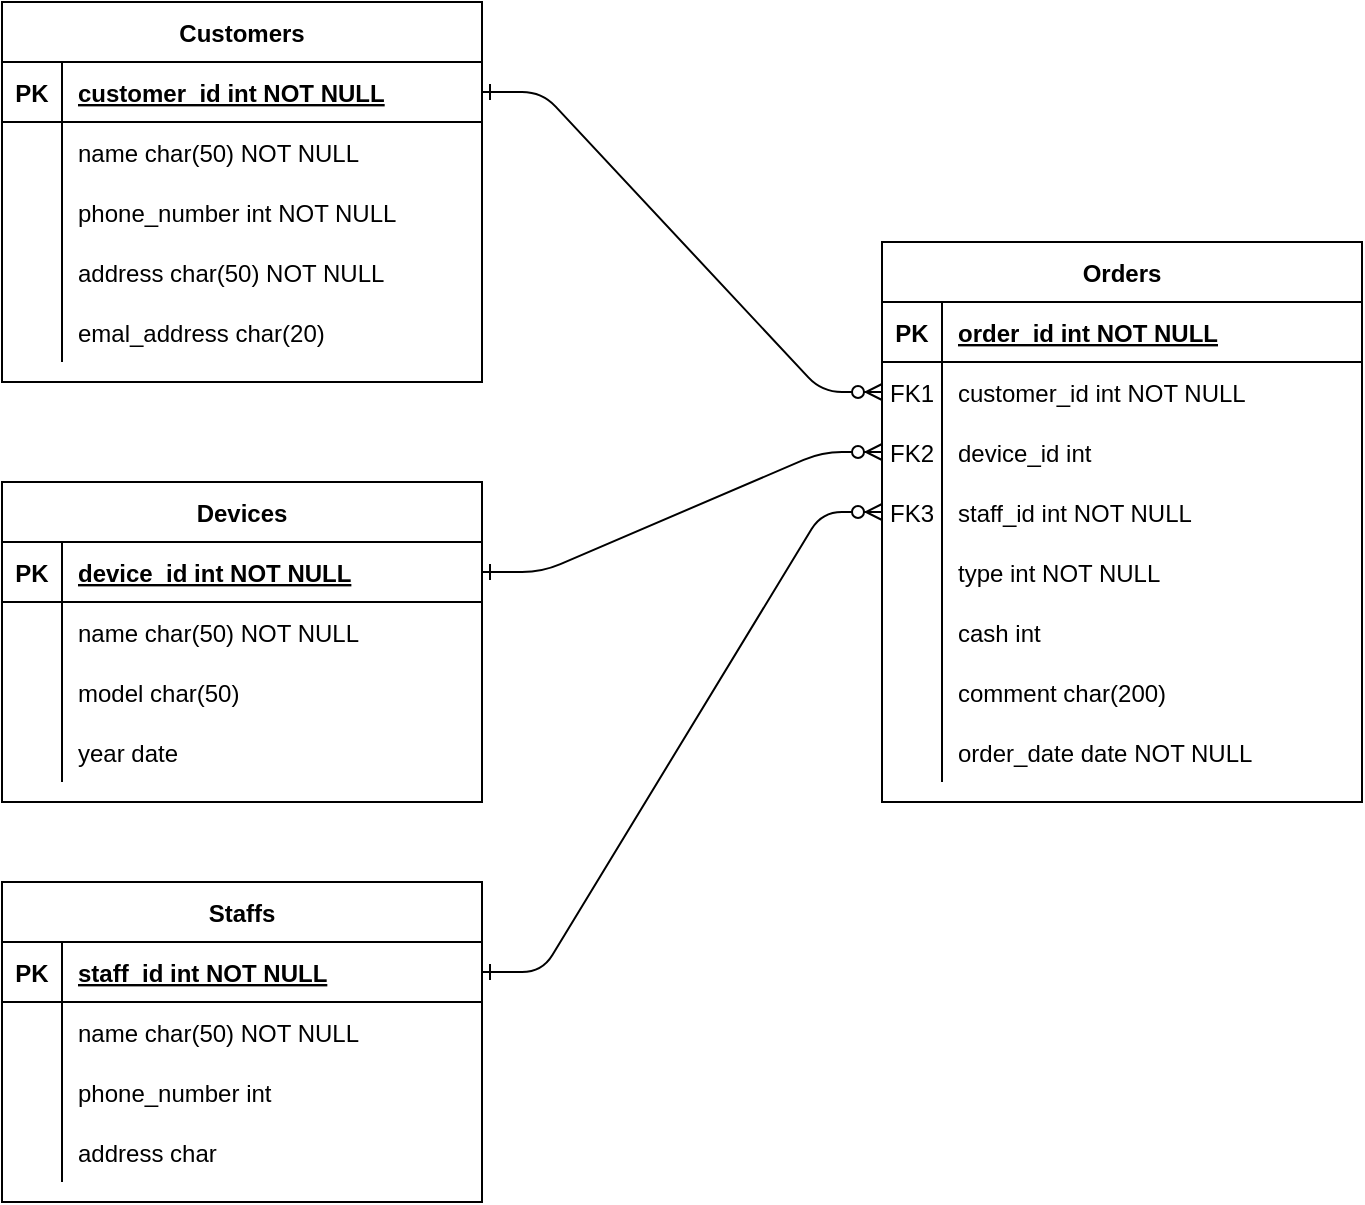 <mxfile version="14.4.3" type="device"><diagram id="R2lEEEUBdFMjLlhIrx00" name="Page-1"><mxGraphModel dx="1086" dy="806" grid="1" gridSize="10" guides="1" tooltips="1" connect="1" arrows="1" fold="1" page="1" pageScale="1" pageWidth="850" pageHeight="1100" math="0" shadow="0" extFonts="Permanent Marker^https://fonts.googleapis.com/css?family=Permanent+Marker"><root><mxCell id="0"/><mxCell id="1" parent="0"/><mxCell id="C-vyLk0tnHw3VtMMgP7b-1" value="" style="edgeStyle=entityRelationEdgeStyle;endArrow=ERzeroToMany;startArrow=ERone;endFill=1;startFill=0;" parent="1" source="C-vyLk0tnHw3VtMMgP7b-24" target="C-vyLk0tnHw3VtMMgP7b-6" edge="1"><mxGeometry width="100" height="100" relative="1" as="geometry"><mxPoint x="260" y="640" as="sourcePoint"/><mxPoint x="360" y="540" as="targetPoint"/></mxGeometry></mxCell><mxCell id="C-vyLk0tnHw3VtMMgP7b-2" value="Orders" style="shape=table;startSize=30;container=1;collapsible=1;childLayout=tableLayout;fixedRows=1;rowLines=0;fontStyle=1;align=center;resizeLast=1;" parent="1" vertex="1"><mxGeometry x="480" y="160" width="240" height="280" as="geometry"/></mxCell><mxCell id="C-vyLk0tnHw3VtMMgP7b-3" value="" style="shape=partialRectangle;collapsible=0;dropTarget=0;pointerEvents=0;fillColor=none;points=[[0,0.5],[1,0.5]];portConstraint=eastwest;top=0;left=0;right=0;bottom=1;" parent="C-vyLk0tnHw3VtMMgP7b-2" vertex="1"><mxGeometry y="30" width="240" height="30" as="geometry"/></mxCell><mxCell id="C-vyLk0tnHw3VtMMgP7b-4" value="PK" style="shape=partialRectangle;overflow=hidden;connectable=0;fillColor=none;top=0;left=0;bottom=0;right=0;fontStyle=1;" parent="C-vyLk0tnHw3VtMMgP7b-3" vertex="1"><mxGeometry width="30" height="30" as="geometry"/></mxCell><mxCell id="C-vyLk0tnHw3VtMMgP7b-5" value="order_id int NOT NULL " style="shape=partialRectangle;overflow=hidden;connectable=0;fillColor=none;top=0;left=0;bottom=0;right=0;align=left;spacingLeft=6;fontStyle=5;" parent="C-vyLk0tnHw3VtMMgP7b-3" vertex="1"><mxGeometry x="30" width="210" height="30" as="geometry"/></mxCell><mxCell id="C-vyLk0tnHw3VtMMgP7b-6" value="" style="shape=partialRectangle;collapsible=0;dropTarget=0;pointerEvents=0;fillColor=none;points=[[0,0.5],[1,0.5]];portConstraint=eastwest;top=0;left=0;right=0;bottom=0;" parent="C-vyLk0tnHw3VtMMgP7b-2" vertex="1"><mxGeometry y="60" width="240" height="30" as="geometry"/></mxCell><mxCell id="C-vyLk0tnHw3VtMMgP7b-7" value="FK1" style="shape=partialRectangle;overflow=hidden;connectable=0;fillColor=none;top=0;left=0;bottom=0;right=0;" parent="C-vyLk0tnHw3VtMMgP7b-6" vertex="1"><mxGeometry width="30" height="30" as="geometry"/></mxCell><mxCell id="C-vyLk0tnHw3VtMMgP7b-8" value="customer_id int NOT NULL" style="shape=partialRectangle;overflow=hidden;connectable=0;fillColor=none;top=0;left=0;bottom=0;right=0;align=left;spacingLeft=6;" parent="C-vyLk0tnHw3VtMMgP7b-6" vertex="1"><mxGeometry x="30" width="210" height="30" as="geometry"/></mxCell><mxCell id="C-vyLk0tnHw3VtMMgP7b-9" value="" style="shape=partialRectangle;collapsible=0;dropTarget=0;pointerEvents=0;fillColor=none;points=[[0,0.5],[1,0.5]];portConstraint=eastwest;top=0;left=0;right=0;bottom=0;" parent="C-vyLk0tnHw3VtMMgP7b-2" vertex="1"><mxGeometry y="90" width="240" height="30" as="geometry"/></mxCell><mxCell id="C-vyLk0tnHw3VtMMgP7b-10" value="FK2" style="shape=partialRectangle;overflow=hidden;connectable=0;fillColor=none;top=0;left=0;bottom=0;right=0;" parent="C-vyLk0tnHw3VtMMgP7b-9" vertex="1"><mxGeometry width="30" height="30" as="geometry"/></mxCell><mxCell id="C-vyLk0tnHw3VtMMgP7b-11" value="device_id int " style="shape=partialRectangle;overflow=hidden;connectable=0;fillColor=none;top=0;left=0;bottom=0;right=0;align=left;spacingLeft=6;" parent="C-vyLk0tnHw3VtMMgP7b-9" vertex="1"><mxGeometry x="30" width="210" height="30" as="geometry"/></mxCell><mxCell id="Y6s6iXAHL-tD-eb8QlJE-26" style="shape=partialRectangle;collapsible=0;dropTarget=0;pointerEvents=0;fillColor=none;points=[[0,0.5],[1,0.5]];portConstraint=eastwest;top=0;left=0;right=0;bottom=0;" parent="C-vyLk0tnHw3VtMMgP7b-2" vertex="1"><mxGeometry y="120" width="240" height="30" as="geometry"/></mxCell><mxCell id="Y6s6iXAHL-tD-eb8QlJE-27" value="FK3" style="shape=partialRectangle;overflow=hidden;connectable=0;fillColor=none;top=0;left=0;bottom=0;right=0;" parent="Y6s6iXAHL-tD-eb8QlJE-26" vertex="1"><mxGeometry width="30" height="30" as="geometry"/></mxCell><mxCell id="Y6s6iXAHL-tD-eb8QlJE-28" value="staff_id int NOT NULL" style="shape=partialRectangle;overflow=hidden;connectable=0;fillColor=none;top=0;left=0;bottom=0;right=0;align=left;spacingLeft=6;" parent="Y6s6iXAHL-tD-eb8QlJE-26" vertex="1"><mxGeometry x="30" width="210" height="30" as="geometry"/></mxCell><mxCell id="Y6s6iXAHL-tD-eb8QlJE-29" style="shape=partialRectangle;collapsible=0;dropTarget=0;pointerEvents=0;fillColor=none;points=[[0,0.5],[1,0.5]];portConstraint=eastwest;top=0;left=0;right=0;bottom=0;" parent="C-vyLk0tnHw3VtMMgP7b-2" vertex="1"><mxGeometry y="150" width="240" height="30" as="geometry"/></mxCell><mxCell id="Y6s6iXAHL-tD-eb8QlJE-30" style="shape=partialRectangle;overflow=hidden;connectable=0;fillColor=none;top=0;left=0;bottom=0;right=0;" parent="Y6s6iXAHL-tD-eb8QlJE-29" vertex="1"><mxGeometry width="30" height="30" as="geometry"/></mxCell><mxCell id="Y6s6iXAHL-tD-eb8QlJE-31" value="type int NOT NULL" style="shape=partialRectangle;overflow=hidden;connectable=0;fillColor=none;top=0;left=0;bottom=0;right=0;align=left;spacingLeft=6;" parent="Y6s6iXAHL-tD-eb8QlJE-29" vertex="1"><mxGeometry x="30" width="210" height="30" as="geometry"/></mxCell><mxCell id="Y6s6iXAHL-tD-eb8QlJE-53" style="shape=partialRectangle;collapsible=0;dropTarget=0;pointerEvents=0;fillColor=none;points=[[0,0.5],[1,0.5]];portConstraint=eastwest;top=0;left=0;right=0;bottom=0;" parent="C-vyLk0tnHw3VtMMgP7b-2" vertex="1"><mxGeometry y="180" width="240" height="30" as="geometry"/></mxCell><mxCell id="Y6s6iXAHL-tD-eb8QlJE-54" style="shape=partialRectangle;overflow=hidden;connectable=0;fillColor=none;top=0;left=0;bottom=0;right=0;" parent="Y6s6iXAHL-tD-eb8QlJE-53" vertex="1"><mxGeometry width="30" height="30" as="geometry"/></mxCell><mxCell id="Y6s6iXAHL-tD-eb8QlJE-55" value="cash int" style="shape=partialRectangle;overflow=hidden;connectable=0;fillColor=none;top=0;left=0;bottom=0;right=0;align=left;spacingLeft=6;" parent="Y6s6iXAHL-tD-eb8QlJE-53" vertex="1"><mxGeometry x="30" width="210" height="30" as="geometry"/></mxCell><mxCell id="Y6s6iXAHL-tD-eb8QlJE-62" style="shape=partialRectangle;collapsible=0;dropTarget=0;pointerEvents=0;fillColor=none;points=[[0,0.5],[1,0.5]];portConstraint=eastwest;top=0;left=0;right=0;bottom=0;" parent="C-vyLk0tnHw3VtMMgP7b-2" vertex="1"><mxGeometry y="210" width="240" height="30" as="geometry"/></mxCell><mxCell id="Y6s6iXAHL-tD-eb8QlJE-63" style="shape=partialRectangle;overflow=hidden;connectable=0;fillColor=none;top=0;left=0;bottom=0;right=0;" parent="Y6s6iXAHL-tD-eb8QlJE-62" vertex="1"><mxGeometry width="30" height="30" as="geometry"/></mxCell><mxCell id="Y6s6iXAHL-tD-eb8QlJE-64" value="comment char(200)" style="shape=partialRectangle;overflow=hidden;connectable=0;fillColor=none;top=0;left=0;bottom=0;right=0;align=left;spacingLeft=6;" parent="Y6s6iXAHL-tD-eb8QlJE-62" vertex="1"><mxGeometry x="30" width="210" height="30" as="geometry"/></mxCell><mxCell id="O38Ag7IowAEOLoYETasz-1" style="shape=partialRectangle;collapsible=0;dropTarget=0;pointerEvents=0;fillColor=none;points=[[0,0.5],[1,0.5]];portConstraint=eastwest;top=0;left=0;right=0;bottom=0;" vertex="1" parent="C-vyLk0tnHw3VtMMgP7b-2"><mxGeometry y="240" width="240" height="30" as="geometry"/></mxCell><mxCell id="O38Ag7IowAEOLoYETasz-2" style="shape=partialRectangle;overflow=hidden;connectable=0;fillColor=none;top=0;left=0;bottom=0;right=0;" vertex="1" parent="O38Ag7IowAEOLoYETasz-1"><mxGeometry width="30" height="30" as="geometry"/></mxCell><mxCell id="O38Ag7IowAEOLoYETasz-3" value="order_date date NOT NULL" style="shape=partialRectangle;overflow=hidden;connectable=0;fillColor=none;top=0;left=0;bottom=0;right=0;align=left;spacingLeft=6;" vertex="1" parent="O38Ag7IowAEOLoYETasz-1"><mxGeometry x="30" width="210" height="30" as="geometry"/></mxCell><mxCell id="C-vyLk0tnHw3VtMMgP7b-23" value="Customers" style="shape=table;startSize=30;container=1;collapsible=1;childLayout=tableLayout;fixedRows=1;rowLines=0;fontStyle=1;align=center;resizeLast=1;" parent="1" vertex="1"><mxGeometry x="40" y="40" width="240" height="190" as="geometry"/></mxCell><mxCell id="C-vyLk0tnHw3VtMMgP7b-24" value="" style="shape=partialRectangle;collapsible=0;dropTarget=0;pointerEvents=0;fillColor=none;points=[[0,0.5],[1,0.5]];portConstraint=eastwest;top=0;left=0;right=0;bottom=1;" parent="C-vyLk0tnHw3VtMMgP7b-23" vertex="1"><mxGeometry y="30" width="240" height="30" as="geometry"/></mxCell><mxCell id="C-vyLk0tnHw3VtMMgP7b-25" value="PK" style="shape=partialRectangle;overflow=hidden;connectable=0;fillColor=none;top=0;left=0;bottom=0;right=0;fontStyle=1;" parent="C-vyLk0tnHw3VtMMgP7b-24" vertex="1"><mxGeometry width="30" height="30" as="geometry"/></mxCell><mxCell id="C-vyLk0tnHw3VtMMgP7b-26" value="customer_id int NOT NULL " style="shape=partialRectangle;overflow=hidden;connectable=0;fillColor=none;top=0;left=0;bottom=0;right=0;align=left;spacingLeft=6;fontStyle=5;" parent="C-vyLk0tnHw3VtMMgP7b-24" vertex="1"><mxGeometry x="30" width="210" height="30" as="geometry"/></mxCell><mxCell id="C-vyLk0tnHw3VtMMgP7b-27" value="" style="shape=partialRectangle;collapsible=0;dropTarget=0;pointerEvents=0;fillColor=none;points=[[0,0.5],[1,0.5]];portConstraint=eastwest;top=0;left=0;right=0;bottom=0;" parent="C-vyLk0tnHw3VtMMgP7b-23" vertex="1"><mxGeometry y="60" width="240" height="30" as="geometry"/></mxCell><mxCell id="C-vyLk0tnHw3VtMMgP7b-28" value="" style="shape=partialRectangle;overflow=hidden;connectable=0;fillColor=none;top=0;left=0;bottom=0;right=0;" parent="C-vyLk0tnHw3VtMMgP7b-27" vertex="1"><mxGeometry width="30" height="30" as="geometry"/></mxCell><mxCell id="C-vyLk0tnHw3VtMMgP7b-29" value="name char(50) NOT NULL" style="shape=partialRectangle;overflow=hidden;connectable=0;fillColor=none;top=0;left=0;bottom=0;right=0;align=left;spacingLeft=6;" parent="C-vyLk0tnHw3VtMMgP7b-27" vertex="1"><mxGeometry x="30" width="210" height="30" as="geometry"/></mxCell><mxCell id="Y6s6iXAHL-tD-eb8QlJE-1" style="shape=partialRectangle;collapsible=0;dropTarget=0;pointerEvents=0;fillColor=none;points=[[0,0.5],[1,0.5]];portConstraint=eastwest;top=0;left=0;right=0;bottom=0;" parent="C-vyLk0tnHw3VtMMgP7b-23" vertex="1"><mxGeometry y="90" width="240" height="30" as="geometry"/></mxCell><mxCell id="Y6s6iXAHL-tD-eb8QlJE-2" style="shape=partialRectangle;overflow=hidden;connectable=0;fillColor=none;top=0;left=0;bottom=0;right=0;" parent="Y6s6iXAHL-tD-eb8QlJE-1" vertex="1"><mxGeometry width="30" height="30" as="geometry"/></mxCell><mxCell id="Y6s6iXAHL-tD-eb8QlJE-3" value="phone_number int NOT NULL" style="shape=partialRectangle;overflow=hidden;connectable=0;fillColor=none;top=0;left=0;bottom=0;right=0;align=left;spacingLeft=6;" parent="Y6s6iXAHL-tD-eb8QlJE-1" vertex="1"><mxGeometry x="30" width="210" height="30" as="geometry"/></mxCell><mxCell id="Y6s6iXAHL-tD-eb8QlJE-20" style="shape=partialRectangle;collapsible=0;dropTarget=0;pointerEvents=0;fillColor=none;points=[[0,0.5],[1,0.5]];portConstraint=eastwest;top=0;left=0;right=0;bottom=0;" parent="C-vyLk0tnHw3VtMMgP7b-23" vertex="1"><mxGeometry y="120" width="240" height="30" as="geometry"/></mxCell><mxCell id="Y6s6iXAHL-tD-eb8QlJE-21" style="shape=partialRectangle;overflow=hidden;connectable=0;fillColor=none;top=0;left=0;bottom=0;right=0;" parent="Y6s6iXAHL-tD-eb8QlJE-20" vertex="1"><mxGeometry width="30" height="30" as="geometry"/></mxCell><mxCell id="Y6s6iXAHL-tD-eb8QlJE-22" value="address char(50) NOT NULL" style="shape=partialRectangle;overflow=hidden;connectable=0;fillColor=none;top=0;left=0;bottom=0;right=0;align=left;spacingLeft=6;" parent="Y6s6iXAHL-tD-eb8QlJE-20" vertex="1"><mxGeometry x="30" width="210" height="30" as="geometry"/></mxCell><mxCell id="Y6s6iXAHL-tD-eb8QlJE-56" style="shape=partialRectangle;collapsible=0;dropTarget=0;pointerEvents=0;fillColor=none;points=[[0,0.5],[1,0.5]];portConstraint=eastwest;top=0;left=0;right=0;bottom=0;" parent="C-vyLk0tnHw3VtMMgP7b-23" vertex="1"><mxGeometry y="150" width="240" height="30" as="geometry"/></mxCell><mxCell id="Y6s6iXAHL-tD-eb8QlJE-57" style="shape=partialRectangle;overflow=hidden;connectable=0;fillColor=none;top=0;left=0;bottom=0;right=0;" parent="Y6s6iXAHL-tD-eb8QlJE-56" vertex="1"><mxGeometry width="30" height="30" as="geometry"/></mxCell><mxCell id="Y6s6iXAHL-tD-eb8QlJE-58" value="emal_address char(20)" style="shape=partialRectangle;overflow=hidden;connectable=0;fillColor=none;top=0;left=0;bottom=0;right=0;align=left;spacingLeft=6;" parent="Y6s6iXAHL-tD-eb8QlJE-56" vertex="1"><mxGeometry x="30" width="210" height="30" as="geometry"/></mxCell><mxCell id="Y6s6iXAHL-tD-eb8QlJE-4" value="Devices" style="shape=table;startSize=30;container=1;collapsible=1;childLayout=tableLayout;fixedRows=1;rowLines=0;fontStyle=1;align=center;resizeLast=1;" parent="1" vertex="1"><mxGeometry x="40" y="280" width="240" height="160" as="geometry"/></mxCell><mxCell id="Y6s6iXAHL-tD-eb8QlJE-5" value="" style="shape=partialRectangle;collapsible=0;dropTarget=0;pointerEvents=0;fillColor=none;points=[[0,0.5],[1,0.5]];portConstraint=eastwest;top=0;left=0;right=0;bottom=1;" parent="Y6s6iXAHL-tD-eb8QlJE-4" vertex="1"><mxGeometry y="30" width="240" height="30" as="geometry"/></mxCell><mxCell id="Y6s6iXAHL-tD-eb8QlJE-6" value="PK" style="shape=partialRectangle;overflow=hidden;connectable=0;fillColor=none;top=0;left=0;bottom=0;right=0;fontStyle=1;" parent="Y6s6iXAHL-tD-eb8QlJE-5" vertex="1"><mxGeometry width="30" height="30" as="geometry"/></mxCell><mxCell id="Y6s6iXAHL-tD-eb8QlJE-7" value="device_id int NOT NULL " style="shape=partialRectangle;overflow=hidden;connectable=0;fillColor=none;top=0;left=0;bottom=0;right=0;align=left;spacingLeft=6;fontStyle=5;" parent="Y6s6iXAHL-tD-eb8QlJE-5" vertex="1"><mxGeometry x="30" width="210" height="30" as="geometry"/></mxCell><mxCell id="Y6s6iXAHL-tD-eb8QlJE-8" value="" style="shape=partialRectangle;collapsible=0;dropTarget=0;pointerEvents=0;fillColor=none;points=[[0,0.5],[1,0.5]];portConstraint=eastwest;top=0;left=0;right=0;bottom=0;" parent="Y6s6iXAHL-tD-eb8QlJE-4" vertex="1"><mxGeometry y="60" width="240" height="30" as="geometry"/></mxCell><mxCell id="Y6s6iXAHL-tD-eb8QlJE-9" value="" style="shape=partialRectangle;overflow=hidden;connectable=0;fillColor=none;top=0;left=0;bottom=0;right=0;" parent="Y6s6iXAHL-tD-eb8QlJE-8" vertex="1"><mxGeometry width="30" height="30" as="geometry"/></mxCell><mxCell id="Y6s6iXAHL-tD-eb8QlJE-10" value="name char(50) NOT NULL" style="shape=partialRectangle;overflow=hidden;connectable=0;fillColor=none;top=0;left=0;bottom=0;right=0;align=left;spacingLeft=6;" parent="Y6s6iXAHL-tD-eb8QlJE-8" vertex="1"><mxGeometry x="30" width="210" height="30" as="geometry"/></mxCell><mxCell id="Y6s6iXAHL-tD-eb8QlJE-11" style="shape=partialRectangle;collapsible=0;dropTarget=0;pointerEvents=0;fillColor=none;points=[[0,0.5],[1,0.5]];portConstraint=eastwest;top=0;left=0;right=0;bottom=0;" parent="Y6s6iXAHL-tD-eb8QlJE-4" vertex="1"><mxGeometry y="90" width="240" height="30" as="geometry"/></mxCell><mxCell id="Y6s6iXAHL-tD-eb8QlJE-12" style="shape=partialRectangle;overflow=hidden;connectable=0;fillColor=none;top=0;left=0;bottom=0;right=0;" parent="Y6s6iXAHL-tD-eb8QlJE-11" vertex="1"><mxGeometry width="30" height="30" as="geometry"/></mxCell><mxCell id="Y6s6iXAHL-tD-eb8QlJE-13" value="model char(50)" style="shape=partialRectangle;overflow=hidden;connectable=0;fillColor=none;top=0;left=0;bottom=0;right=0;align=left;spacingLeft=6;" parent="Y6s6iXAHL-tD-eb8QlJE-11" vertex="1"><mxGeometry x="30" width="210" height="30" as="geometry"/></mxCell><mxCell id="snVkBJXJRPhpvlIxsrqS-1" style="shape=partialRectangle;collapsible=0;dropTarget=0;pointerEvents=0;fillColor=none;points=[[0,0.5],[1,0.5]];portConstraint=eastwest;top=0;left=0;right=0;bottom=0;" parent="Y6s6iXAHL-tD-eb8QlJE-4" vertex="1"><mxGeometry y="120" width="240" height="30" as="geometry"/></mxCell><mxCell id="snVkBJXJRPhpvlIxsrqS-2" style="shape=partialRectangle;overflow=hidden;connectable=0;fillColor=none;top=0;left=0;bottom=0;right=0;" parent="snVkBJXJRPhpvlIxsrqS-1" vertex="1"><mxGeometry width="30" height="30" as="geometry"/></mxCell><mxCell id="snVkBJXJRPhpvlIxsrqS-3" value="year date" style="shape=partialRectangle;overflow=hidden;connectable=0;fillColor=none;top=0;left=0;bottom=0;right=0;align=left;spacingLeft=6;" parent="snVkBJXJRPhpvlIxsrqS-1" vertex="1"><mxGeometry x="30" width="210" height="30" as="geometry"/></mxCell><mxCell id="Y6s6iXAHL-tD-eb8QlJE-35" value="" style="edgeStyle=entityRelationEdgeStyle;endArrow=ERzeroToMany;startArrow=ERone;endFill=1;startFill=0;exitX=1;exitY=0.5;exitDx=0;exitDy=0;entryX=0;entryY=0.5;entryDx=0;entryDy=0;" parent="1" source="Y6s6iXAHL-tD-eb8QlJE-5" target="C-vyLk0tnHw3VtMMgP7b-9" edge="1"><mxGeometry width="100" height="100" relative="1" as="geometry"><mxPoint x="300" y="95" as="sourcePoint"/><mxPoint x="370" y="125" as="targetPoint"/></mxGeometry></mxCell><mxCell id="Y6s6iXAHL-tD-eb8QlJE-39" value="Staffs" style="shape=table;startSize=30;container=1;collapsible=1;childLayout=tableLayout;fixedRows=1;rowLines=0;fontStyle=1;align=center;resizeLast=1;" parent="1" vertex="1"><mxGeometry x="40" y="480" width="240" height="160" as="geometry"/></mxCell><mxCell id="Y6s6iXAHL-tD-eb8QlJE-40" value="" style="shape=partialRectangle;collapsible=0;dropTarget=0;pointerEvents=0;fillColor=none;points=[[0,0.5],[1,0.5]];portConstraint=eastwest;top=0;left=0;right=0;bottom=1;" parent="Y6s6iXAHL-tD-eb8QlJE-39" vertex="1"><mxGeometry y="30" width="240" height="30" as="geometry"/></mxCell><mxCell id="Y6s6iXAHL-tD-eb8QlJE-41" value="PK" style="shape=partialRectangle;overflow=hidden;connectable=0;fillColor=none;top=0;left=0;bottom=0;right=0;fontStyle=1;" parent="Y6s6iXAHL-tD-eb8QlJE-40" vertex="1"><mxGeometry width="30" height="30" as="geometry"/></mxCell><mxCell id="Y6s6iXAHL-tD-eb8QlJE-42" value="staff_id int NOT NULL " style="shape=partialRectangle;overflow=hidden;connectable=0;fillColor=none;top=0;left=0;bottom=0;right=0;align=left;spacingLeft=6;fontStyle=5;" parent="Y6s6iXAHL-tD-eb8QlJE-40" vertex="1"><mxGeometry x="30" width="210" height="30" as="geometry"/></mxCell><mxCell id="Y6s6iXAHL-tD-eb8QlJE-43" value="" style="shape=partialRectangle;collapsible=0;dropTarget=0;pointerEvents=0;fillColor=none;points=[[0,0.5],[1,0.5]];portConstraint=eastwest;top=0;left=0;right=0;bottom=0;" parent="Y6s6iXAHL-tD-eb8QlJE-39" vertex="1"><mxGeometry y="60" width="240" height="30" as="geometry"/></mxCell><mxCell id="Y6s6iXAHL-tD-eb8QlJE-44" value="" style="shape=partialRectangle;overflow=hidden;connectable=0;fillColor=none;top=0;left=0;bottom=0;right=0;" parent="Y6s6iXAHL-tD-eb8QlJE-43" vertex="1"><mxGeometry width="30" height="30" as="geometry"/></mxCell><mxCell id="Y6s6iXAHL-tD-eb8QlJE-45" value="name char(50) NOT NULL" style="shape=partialRectangle;overflow=hidden;connectable=0;fillColor=none;top=0;left=0;bottom=0;right=0;align=left;spacingLeft=6;" parent="Y6s6iXAHL-tD-eb8QlJE-43" vertex="1"><mxGeometry x="30" width="210" height="30" as="geometry"/></mxCell><mxCell id="Y6s6iXAHL-tD-eb8QlJE-46" style="shape=partialRectangle;collapsible=0;dropTarget=0;pointerEvents=0;fillColor=none;points=[[0,0.5],[1,0.5]];portConstraint=eastwest;top=0;left=0;right=0;bottom=0;" parent="Y6s6iXAHL-tD-eb8QlJE-39" vertex="1"><mxGeometry y="90" width="240" height="30" as="geometry"/></mxCell><mxCell id="Y6s6iXAHL-tD-eb8QlJE-47" style="shape=partialRectangle;overflow=hidden;connectable=0;fillColor=none;top=0;left=0;bottom=0;right=0;" parent="Y6s6iXAHL-tD-eb8QlJE-46" vertex="1"><mxGeometry width="30" height="30" as="geometry"/></mxCell><mxCell id="Y6s6iXAHL-tD-eb8QlJE-48" value="phone_number int" style="shape=partialRectangle;overflow=hidden;connectable=0;fillColor=none;top=0;left=0;bottom=0;right=0;align=left;spacingLeft=6;" parent="Y6s6iXAHL-tD-eb8QlJE-46" vertex="1"><mxGeometry x="30" width="210" height="30" as="geometry"/></mxCell><mxCell id="Y6s6iXAHL-tD-eb8QlJE-49" style="shape=partialRectangle;collapsible=0;dropTarget=0;pointerEvents=0;fillColor=none;points=[[0,0.5],[1,0.5]];portConstraint=eastwest;top=0;left=0;right=0;bottom=0;" parent="Y6s6iXAHL-tD-eb8QlJE-39" vertex="1"><mxGeometry y="120" width="240" height="30" as="geometry"/></mxCell><mxCell id="Y6s6iXAHL-tD-eb8QlJE-50" style="shape=partialRectangle;overflow=hidden;connectable=0;fillColor=none;top=0;left=0;bottom=0;right=0;" parent="Y6s6iXAHL-tD-eb8QlJE-49" vertex="1"><mxGeometry width="30" height="30" as="geometry"/></mxCell><mxCell id="Y6s6iXAHL-tD-eb8QlJE-51" value="address char" style="shape=partialRectangle;overflow=hidden;connectable=0;fillColor=none;top=0;left=0;bottom=0;right=0;align=left;spacingLeft=6;" parent="Y6s6iXAHL-tD-eb8QlJE-49" vertex="1"><mxGeometry x="30" width="210" height="30" as="geometry"/></mxCell><mxCell id="Y6s6iXAHL-tD-eb8QlJE-52" value="" style="edgeStyle=entityRelationEdgeStyle;endArrow=ERzeroToMany;startArrow=ERone;endFill=1;startFill=0;exitX=1;exitY=0.5;exitDx=0;exitDy=0;entryX=0;entryY=0.5;entryDx=0;entryDy=0;" parent="1" source="Y6s6iXAHL-tD-eb8QlJE-40" target="Y6s6iXAHL-tD-eb8QlJE-26" edge="1"><mxGeometry width="100" height="100" relative="1" as="geometry"><mxPoint x="400" y="500" as="sourcePoint"/><mxPoint x="360" y="370" as="targetPoint"/></mxGeometry></mxCell></root></mxGraphModel></diagram></mxfile>